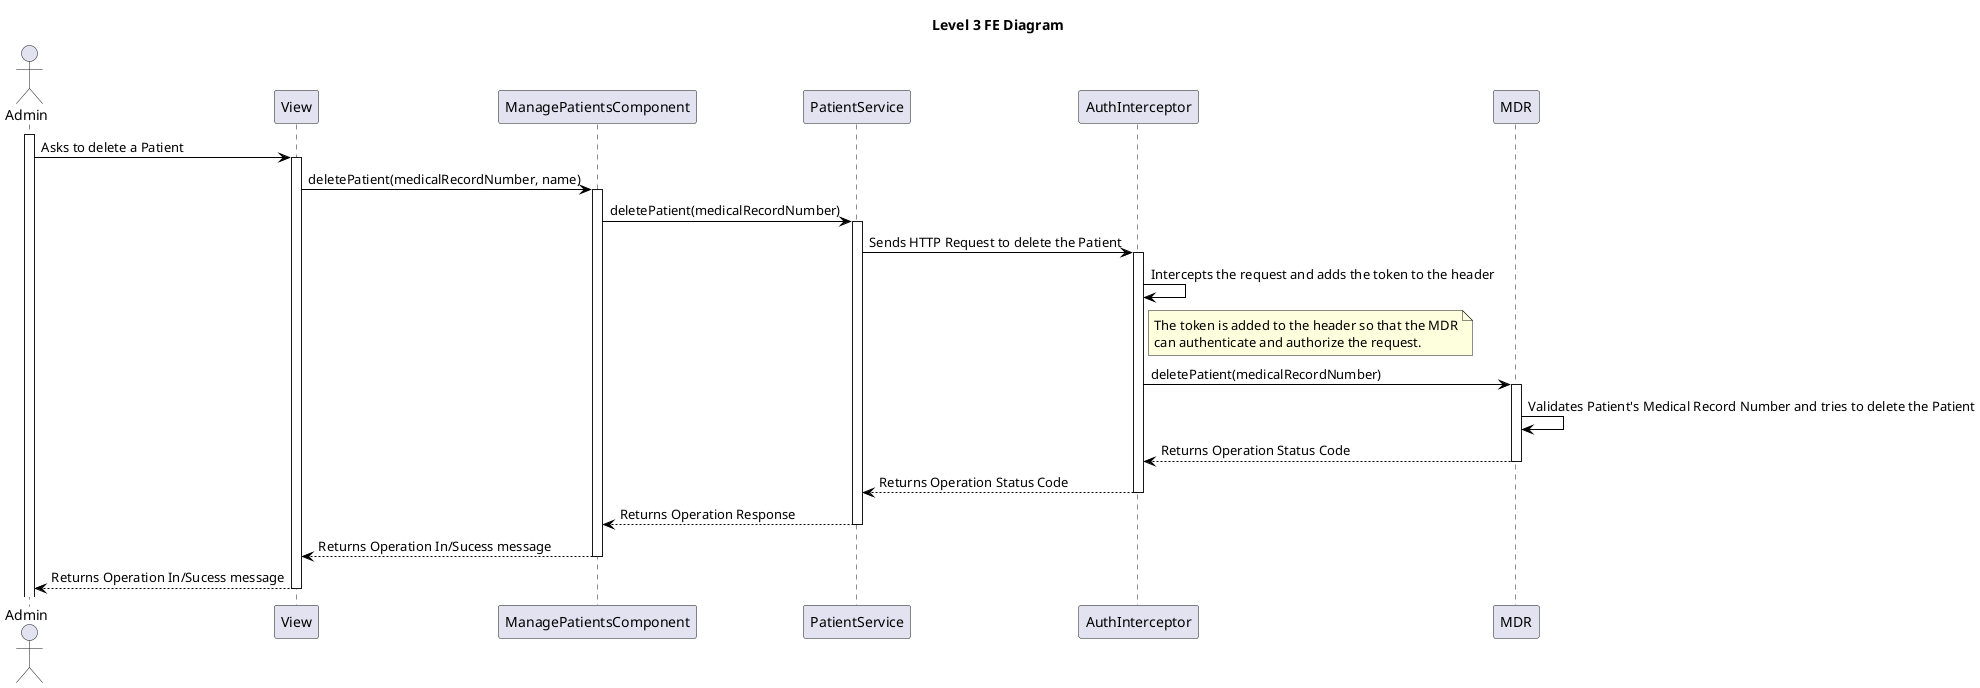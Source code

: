 @startuml level_3_FE

title Level 3 FE Diagram

hide empty members
'skinparam Linetype ortho

skinparam class {
    BackgroundColor<<valueObject>> #D6EAF8
    BackgroundColor<<root>> #FDEBD0
    BackgroundColor<<service>> #D1F2EB
    BackgroundColor #FEF9E7
    ArrowColor Black
}

skinparam package {
    BackgroundColor #EBF5FB
}

actor Admin as A
participant "View" as V
participant "ManagePatientsComponent" as MP
participant "PatientService" as PS
participant "AuthInterceptor" as AI
participant "MDR" as MDR

activate A
A -> V: Asks to delete a Patient
activate V
V -> MP: deletePatient(medicalRecordNumber, name)
activate MP
MP -> PS: deletePatient(medicalRecordNumber)
activate PS
PS -> AI: Sends HTTP Request to delete the Patient
activate AI
AI -> AI: Intercepts the request and adds the token to the header
note right of AI
    The token is added to the header so that the MDR
    can authenticate and authorize the request.
end note
AI -> MDR: deletePatient(medicalRecordNumber)
activate MDR
MDR -> MDR: Validates Patient's Medical Record Number and tries to delete the Patient
MDR --> AI: Returns Operation Status Code
deactivate MDR
AI --> PS: Returns Operation Status Code
deactivate AI
PS --> MP: Returns Operation Response
deactivate PS
MP --> V: Returns Operation In/Sucess message
deactivate MP
V --> A: Returns Operation In/Sucess message
deactivate V


@enduml